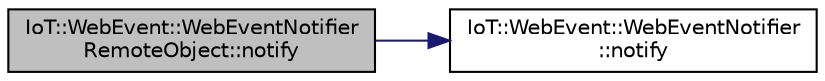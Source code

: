 digraph "IoT::WebEvent::WebEventNotifierRemoteObject::notify"
{
 // LATEX_PDF_SIZE
  edge [fontname="Helvetica",fontsize="10",labelfontname="Helvetica",labelfontsize="10"];
  node [fontname="Helvetica",fontsize="10",shape=record];
  rankdir="LR";
  Node1 [label="IoT::WebEvent::WebEventNotifier\lRemoteObject::notify",height=0.2,width=0.4,color="black", fillcolor="grey75", style="filled", fontcolor="black",tooltip="Destroys the WebEventNotifierRemoteObject."];
  Node1 -> Node2 [color="midnightblue",fontsize="10",style="solid",fontname="Helvetica"];
  Node2 [label="IoT::WebEvent::WebEventNotifier\l::notify",height=0.2,width=0.4,color="black", fillcolor="white", style="filled",URL="$classIoT_1_1WebEvent_1_1WebEventNotifier.html#a5cb09977c3f796e9c0c328771f18e548",tooltip="Destroys the Device."];
}
